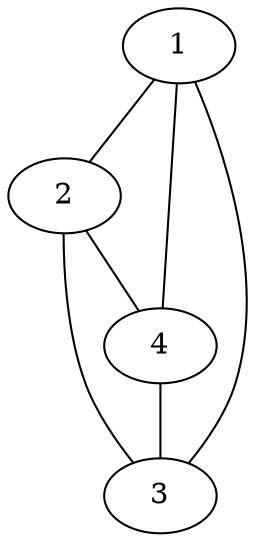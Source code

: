 graph G {
0[label=1];
1[label=2];
2[label=3];
3[label=4];
3--2 ;
0--1 ;
0--2 ;
0--3 ;
1--2 ;
1--3 ;
}
